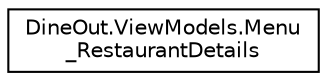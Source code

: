 digraph "Graphical Class Hierarchy"
{
 // LATEX_PDF_SIZE
  edge [fontname="Helvetica",fontsize="10",labelfontname="Helvetica",labelfontsize="10"];
  node [fontname="Helvetica",fontsize="10",shape=record];
  rankdir="LR";
  Node0 [label="DineOut.ViewModels.Menu\l_RestaurantDetails",height=0.2,width=0.4,color="black", fillcolor="white", style="filled",URL="$class_dine_out_1_1_view_models_1_1_menu___restaurant_details.html",tooltip=" "];
}
